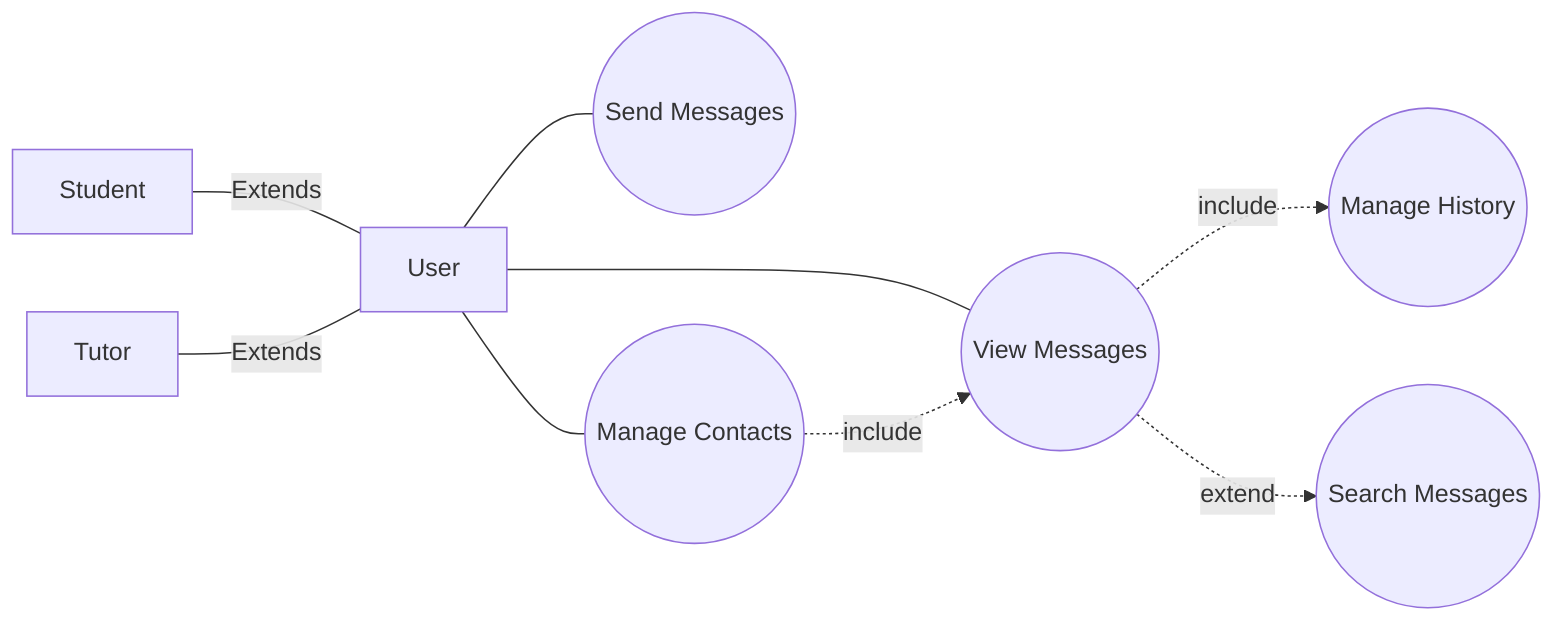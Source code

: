 graph LR
    %% Actors
    User[User]
    Student[Student]
    Tutor[Tutor]
    
    %% Use Cases
    sendMsg((Send Messages))
    viewMsg((View Messages))
    manageContacts((Manage Contacts))
    searchMsg((Search Messages))
    manageHistory((Manage History))
    
    %% Inheritance relationships for actors
    Student ---|Extends| User
    Tutor ---|Extends| User
    
    %% Actor-Use Case relationships
    User --- sendMsg
    User --- viewMsg
    User --- manageContacts
    
    %% Use Case relationships
    viewMsg -.->|include| manageHistory
    viewMsg -.->|extend| searchMsg
    manageContacts -.->|include| viewMsg